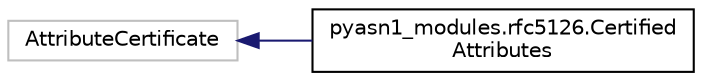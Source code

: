 digraph "Graphical Class Hierarchy"
{
 // LATEX_PDF_SIZE
  edge [fontname="Helvetica",fontsize="10",labelfontname="Helvetica",labelfontsize="10"];
  node [fontname="Helvetica",fontsize="10",shape=record];
  rankdir="LR";
  Node2038 [label="AttributeCertificate",height=0.2,width=0.4,color="grey75", fillcolor="white", style="filled",tooltip=" "];
  Node2038 -> Node0 [dir="back",color="midnightblue",fontsize="10",style="solid",fontname="Helvetica"];
  Node0 [label="pyasn1_modules.rfc5126.Certified\lAttributes",height=0.2,width=0.4,color="black", fillcolor="white", style="filled",URL="$classpyasn1__modules_1_1rfc5126_1_1CertifiedAttributes.html",tooltip=" "];
}
